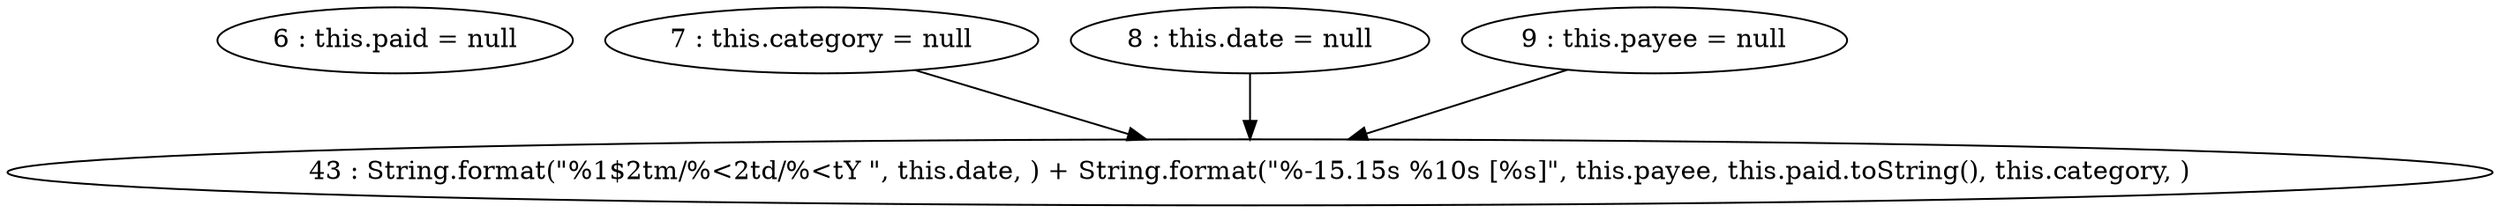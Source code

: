 digraph G {
"6 : this.paid = null"
"7 : this.category = null"
"7 : this.category = null" -> "43 : String.format(\"%1$2tm/%<2td/%<tY \", this.date, ) + String.format(\"%-15.15s %10s [%s]\", this.payee, this.paid.toString(), this.category, )"
"8 : this.date = null"
"8 : this.date = null" -> "43 : String.format(\"%1$2tm/%<2td/%<tY \", this.date, ) + String.format(\"%-15.15s %10s [%s]\", this.payee, this.paid.toString(), this.category, )"
"9 : this.payee = null"
"9 : this.payee = null" -> "43 : String.format(\"%1$2tm/%<2td/%<tY \", this.date, ) + String.format(\"%-15.15s %10s [%s]\", this.payee, this.paid.toString(), this.category, )"
"43 : String.format(\"%1$2tm/%<2td/%<tY \", this.date, ) + String.format(\"%-15.15s %10s [%s]\", this.payee, this.paid.toString(), this.category, )"
}